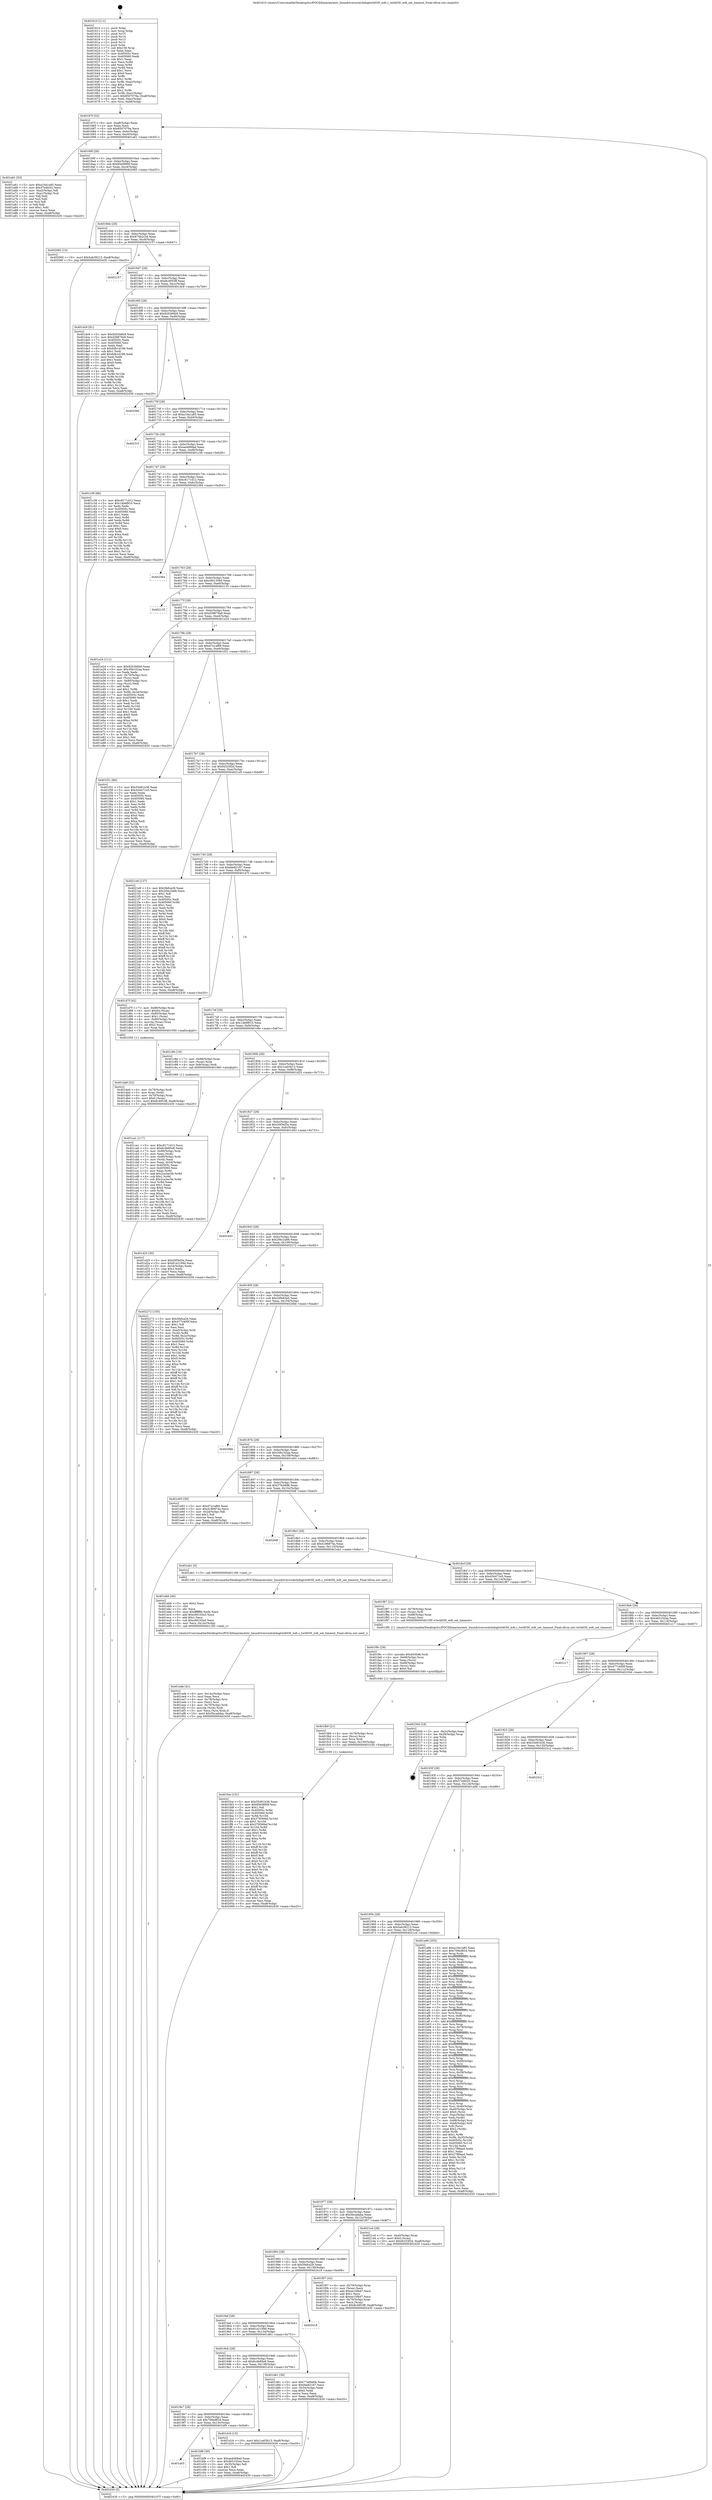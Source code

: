 digraph "0x401610" {
  label = "0x401610 (/mnt/c/Users/mathe/Desktop/tcc/POCII/binaries/extr_linuxdriverswatchdogtwl4030_wdt.c_twl4030_wdt_set_timeout_Final-ollvm.out::main(0))"
  labelloc = "t"
  node[shape=record]

  Entry [label="",width=0.3,height=0.3,shape=circle,fillcolor=black,style=filled]
  "0x40167f" [label="{
     0x40167f [32]\l
     | [instrs]\l
     &nbsp;&nbsp;0x40167f \<+6\>: mov -0xa8(%rbp),%eax\l
     &nbsp;&nbsp;0x401685 \<+2\>: mov %eax,%ecx\l
     &nbsp;&nbsp;0x401687 \<+6\>: sub $0x8507079a,%ecx\l
     &nbsp;&nbsp;0x40168d \<+6\>: mov %eax,-0xbc(%rbp)\l
     &nbsp;&nbsp;0x401693 \<+6\>: mov %ecx,-0xc0(%rbp)\l
     &nbsp;&nbsp;0x401699 \<+6\>: je 0000000000401a61 \<main+0x451\>\l
  }"]
  "0x401a61" [label="{
     0x401a61 [53]\l
     | [instrs]\l
     &nbsp;&nbsp;0x401a61 \<+5\>: mov $0xa10a1a85,%eax\l
     &nbsp;&nbsp;0x401a66 \<+5\>: mov $0x57e4fc02,%ecx\l
     &nbsp;&nbsp;0x401a6b \<+6\>: mov -0xa2(%rbp),%dl\l
     &nbsp;&nbsp;0x401a71 \<+7\>: mov -0xa1(%rbp),%sil\l
     &nbsp;&nbsp;0x401a78 \<+3\>: mov %dl,%dil\l
     &nbsp;&nbsp;0x401a7b \<+3\>: and %sil,%dil\l
     &nbsp;&nbsp;0x401a7e \<+3\>: xor %sil,%dl\l
     &nbsp;&nbsp;0x401a81 \<+3\>: or %dl,%dil\l
     &nbsp;&nbsp;0x401a84 \<+4\>: test $0x1,%dil\l
     &nbsp;&nbsp;0x401a88 \<+3\>: cmovne %ecx,%eax\l
     &nbsp;&nbsp;0x401a8b \<+6\>: mov %eax,-0xa8(%rbp)\l
     &nbsp;&nbsp;0x401a91 \<+5\>: jmp 0000000000402430 \<main+0xe20\>\l
  }"]
  "0x40169f" [label="{
     0x40169f [28]\l
     | [instrs]\l
     &nbsp;&nbsp;0x40169f \<+5\>: jmp 00000000004016a4 \<main+0x94\>\l
     &nbsp;&nbsp;0x4016a4 \<+6\>: mov -0xbc(%rbp),%eax\l
     &nbsp;&nbsp;0x4016aa \<+5\>: sub $0x85e0890f,%eax\l
     &nbsp;&nbsp;0x4016af \<+6\>: mov %eax,-0xc4(%rbp)\l
     &nbsp;&nbsp;0x4016b5 \<+6\>: je 0000000000402065 \<main+0xa55\>\l
  }"]
  "0x402430" [label="{
     0x402430 [5]\l
     | [instrs]\l
     &nbsp;&nbsp;0x402430 \<+5\>: jmp 000000000040167f \<main+0x6f\>\l
  }"]
  "0x401610" [label="{
     0x401610 [111]\l
     | [instrs]\l
     &nbsp;&nbsp;0x401610 \<+1\>: push %rbp\l
     &nbsp;&nbsp;0x401611 \<+3\>: mov %rsp,%rbp\l
     &nbsp;&nbsp;0x401614 \<+2\>: push %r15\l
     &nbsp;&nbsp;0x401616 \<+2\>: push %r14\l
     &nbsp;&nbsp;0x401618 \<+2\>: push %r13\l
     &nbsp;&nbsp;0x40161a \<+2\>: push %r12\l
     &nbsp;&nbsp;0x40161c \<+1\>: push %rbx\l
     &nbsp;&nbsp;0x40161d \<+7\>: sub $0x158,%rsp\l
     &nbsp;&nbsp;0x401624 \<+2\>: xor %eax,%eax\l
     &nbsp;&nbsp;0x401626 \<+7\>: mov 0x40505c,%ecx\l
     &nbsp;&nbsp;0x40162d \<+7\>: mov 0x405060,%edx\l
     &nbsp;&nbsp;0x401634 \<+3\>: sub $0x1,%eax\l
     &nbsp;&nbsp;0x401637 \<+3\>: mov %ecx,%r8d\l
     &nbsp;&nbsp;0x40163a \<+3\>: add %eax,%r8d\l
     &nbsp;&nbsp;0x40163d \<+4\>: imul %r8d,%ecx\l
     &nbsp;&nbsp;0x401641 \<+3\>: and $0x1,%ecx\l
     &nbsp;&nbsp;0x401644 \<+3\>: cmp $0x0,%ecx\l
     &nbsp;&nbsp;0x401647 \<+4\>: sete %r9b\l
     &nbsp;&nbsp;0x40164b \<+4\>: and $0x1,%r9b\l
     &nbsp;&nbsp;0x40164f \<+7\>: mov %r9b,-0xa2(%rbp)\l
     &nbsp;&nbsp;0x401656 \<+3\>: cmp $0xa,%edx\l
     &nbsp;&nbsp;0x401659 \<+4\>: setl %r9b\l
     &nbsp;&nbsp;0x40165d \<+4\>: and $0x1,%r9b\l
     &nbsp;&nbsp;0x401661 \<+7\>: mov %r9b,-0xa1(%rbp)\l
     &nbsp;&nbsp;0x401668 \<+10\>: movl $0x8507079a,-0xa8(%rbp)\l
     &nbsp;&nbsp;0x401672 \<+6\>: mov %edi,-0xac(%rbp)\l
     &nbsp;&nbsp;0x401678 \<+7\>: mov %rsi,-0xb8(%rbp)\l
  }"]
  Exit [label="",width=0.3,height=0.3,shape=circle,fillcolor=black,style=filled,peripheries=2]
  "0x402065" [label="{
     0x402065 [15]\l
     | [instrs]\l
     &nbsp;&nbsp;0x402065 \<+10\>: movl $0x5ab39213,-0xa8(%rbp)\l
     &nbsp;&nbsp;0x40206f \<+5\>: jmp 0000000000402430 \<main+0xe20\>\l
  }"]
  "0x4016bb" [label="{
     0x4016bb [28]\l
     | [instrs]\l
     &nbsp;&nbsp;0x4016bb \<+5\>: jmp 00000000004016c0 \<main+0xb0\>\l
     &nbsp;&nbsp;0x4016c0 \<+6\>: mov -0xbc(%rbp),%eax\l
     &nbsp;&nbsp;0x4016c6 \<+5\>: sub $0x874b2c3d,%eax\l
     &nbsp;&nbsp;0x4016cb \<+6\>: mov %eax,-0xc8(%rbp)\l
     &nbsp;&nbsp;0x4016d1 \<+6\>: je 0000000000402157 \<main+0xb47\>\l
  }"]
  "0x401fce" [label="{
     0x401fce [151]\l
     | [instrs]\l
     &nbsp;&nbsp;0x401fce \<+5\>: mov $0x55d91b36,%eax\l
     &nbsp;&nbsp;0x401fd3 \<+5\>: mov $0x85e0890f,%esi\l
     &nbsp;&nbsp;0x401fd8 \<+2\>: mov $0x1,%dl\l
     &nbsp;&nbsp;0x401fda \<+8\>: mov 0x40505c,%r8d\l
     &nbsp;&nbsp;0x401fe2 \<+8\>: mov 0x405060,%r9d\l
     &nbsp;&nbsp;0x401fea \<+3\>: mov %r8d,%r10d\l
     &nbsp;&nbsp;0x401fed \<+7\>: add $0x378568ef,%r10d\l
     &nbsp;&nbsp;0x401ff4 \<+4\>: sub $0x1,%r10d\l
     &nbsp;&nbsp;0x401ff8 \<+7\>: sub $0x378568ef,%r10d\l
     &nbsp;&nbsp;0x401fff \<+4\>: imul %r10d,%r8d\l
     &nbsp;&nbsp;0x402003 \<+4\>: and $0x1,%r8d\l
     &nbsp;&nbsp;0x402007 \<+4\>: cmp $0x0,%r8d\l
     &nbsp;&nbsp;0x40200b \<+4\>: sete %r11b\l
     &nbsp;&nbsp;0x40200f \<+4\>: cmp $0xa,%r9d\l
     &nbsp;&nbsp;0x402013 \<+3\>: setl %bl\l
     &nbsp;&nbsp;0x402016 \<+3\>: mov %r11b,%r14b\l
     &nbsp;&nbsp;0x402019 \<+4\>: xor $0xff,%r14b\l
     &nbsp;&nbsp;0x40201d \<+3\>: mov %bl,%r15b\l
     &nbsp;&nbsp;0x402020 \<+4\>: xor $0xff,%r15b\l
     &nbsp;&nbsp;0x402024 \<+3\>: xor $0x0,%dl\l
     &nbsp;&nbsp;0x402027 \<+3\>: mov %r14b,%r12b\l
     &nbsp;&nbsp;0x40202a \<+4\>: and $0x0,%r12b\l
     &nbsp;&nbsp;0x40202e \<+3\>: and %dl,%r11b\l
     &nbsp;&nbsp;0x402031 \<+3\>: mov %r15b,%r13b\l
     &nbsp;&nbsp;0x402034 \<+4\>: and $0x0,%r13b\l
     &nbsp;&nbsp;0x402038 \<+2\>: and %dl,%bl\l
     &nbsp;&nbsp;0x40203a \<+3\>: or %r11b,%r12b\l
     &nbsp;&nbsp;0x40203d \<+3\>: or %bl,%r13b\l
     &nbsp;&nbsp;0x402040 \<+3\>: xor %r13b,%r12b\l
     &nbsp;&nbsp;0x402043 \<+3\>: or %r15b,%r14b\l
     &nbsp;&nbsp;0x402046 \<+4\>: xor $0xff,%r14b\l
     &nbsp;&nbsp;0x40204a \<+3\>: or $0x0,%dl\l
     &nbsp;&nbsp;0x40204d \<+3\>: and %dl,%r14b\l
     &nbsp;&nbsp;0x402050 \<+3\>: or %r14b,%r12b\l
     &nbsp;&nbsp;0x402053 \<+4\>: test $0x1,%r12b\l
     &nbsp;&nbsp;0x402057 \<+3\>: cmovne %esi,%eax\l
     &nbsp;&nbsp;0x40205a \<+6\>: mov %eax,-0xa8(%rbp)\l
     &nbsp;&nbsp;0x402060 \<+5\>: jmp 0000000000402430 \<main+0xe20\>\l
  }"]
  "0x402157" [label="{
     0x402157\l
  }", style=dashed]
  "0x4016d7" [label="{
     0x4016d7 [28]\l
     | [instrs]\l
     &nbsp;&nbsp;0x4016d7 \<+5\>: jmp 00000000004016dc \<main+0xcc\>\l
     &nbsp;&nbsp;0x4016dc \<+6\>: mov -0xbc(%rbp),%eax\l
     &nbsp;&nbsp;0x4016e2 \<+5\>: sub $0x8c4953ff,%eax\l
     &nbsp;&nbsp;0x4016e7 \<+6\>: mov %eax,-0xcc(%rbp)\l
     &nbsp;&nbsp;0x4016ed \<+6\>: je 0000000000401dc9 \<main+0x7b9\>\l
  }"]
  "0x401fb9" [label="{
     0x401fb9 [21]\l
     | [instrs]\l
     &nbsp;&nbsp;0x401fb9 \<+4\>: mov -0x78(%rbp),%rcx\l
     &nbsp;&nbsp;0x401fbd \<+3\>: mov (%rcx),%rcx\l
     &nbsp;&nbsp;0x401fc0 \<+3\>: mov %rcx,%rdi\l
     &nbsp;&nbsp;0x401fc3 \<+6\>: mov %eax,-0x150(%rbp)\l
     &nbsp;&nbsp;0x401fc9 \<+5\>: call 0000000000401030 \<free@plt\>\l
     | [calls]\l
     &nbsp;&nbsp;0x401030 \{1\} (unknown)\l
  }"]
  "0x401dc9" [label="{
     0x401dc9 [91]\l
     | [instrs]\l
     &nbsp;&nbsp;0x401dc9 \<+5\>: mov $0x920266b9,%eax\l
     &nbsp;&nbsp;0x401dce \<+5\>: mov $0xd39879a9,%ecx\l
     &nbsp;&nbsp;0x401dd3 \<+7\>: mov 0x40505c,%edx\l
     &nbsp;&nbsp;0x401dda \<+7\>: mov 0x405060,%esi\l
     &nbsp;&nbsp;0x401de1 \<+2\>: mov %edx,%edi\l
     &nbsp;&nbsp;0x401de3 \<+6\>: sub $0x6db1d196,%edi\l
     &nbsp;&nbsp;0x401de9 \<+3\>: sub $0x1,%edi\l
     &nbsp;&nbsp;0x401dec \<+6\>: add $0x6db1d196,%edi\l
     &nbsp;&nbsp;0x401df2 \<+3\>: imul %edi,%edx\l
     &nbsp;&nbsp;0x401df5 \<+3\>: and $0x1,%edx\l
     &nbsp;&nbsp;0x401df8 \<+3\>: cmp $0x0,%edx\l
     &nbsp;&nbsp;0x401dfb \<+4\>: sete %r8b\l
     &nbsp;&nbsp;0x401dff \<+3\>: cmp $0xa,%esi\l
     &nbsp;&nbsp;0x401e02 \<+4\>: setl %r9b\l
     &nbsp;&nbsp;0x401e06 \<+3\>: mov %r8b,%r10b\l
     &nbsp;&nbsp;0x401e09 \<+3\>: and %r9b,%r10b\l
     &nbsp;&nbsp;0x401e0c \<+3\>: xor %r9b,%r8b\l
     &nbsp;&nbsp;0x401e0f \<+3\>: or %r8b,%r10b\l
     &nbsp;&nbsp;0x401e12 \<+4\>: test $0x1,%r10b\l
     &nbsp;&nbsp;0x401e16 \<+3\>: cmovne %ecx,%eax\l
     &nbsp;&nbsp;0x401e19 \<+6\>: mov %eax,-0xa8(%rbp)\l
     &nbsp;&nbsp;0x401e1f \<+5\>: jmp 0000000000402430 \<main+0xe20\>\l
  }"]
  "0x4016f3" [label="{
     0x4016f3 [28]\l
     | [instrs]\l
     &nbsp;&nbsp;0x4016f3 \<+5\>: jmp 00000000004016f8 \<main+0xe8\>\l
     &nbsp;&nbsp;0x4016f8 \<+6\>: mov -0xbc(%rbp),%eax\l
     &nbsp;&nbsp;0x4016fe \<+5\>: sub $0x920266b9,%eax\l
     &nbsp;&nbsp;0x401703 \<+6\>: mov %eax,-0xd0(%rbp)\l
     &nbsp;&nbsp;0x401709 \<+6\>: je 000000000040239d \<main+0xd8d\>\l
  }"]
  "0x401f9c" [label="{
     0x401f9c [29]\l
     | [instrs]\l
     &nbsp;&nbsp;0x401f9c \<+10\>: movabs $0x4030d6,%rdi\l
     &nbsp;&nbsp;0x401fa6 \<+4\>: mov -0x68(%rbp),%rcx\l
     &nbsp;&nbsp;0x401faa \<+2\>: mov %eax,(%rcx)\l
     &nbsp;&nbsp;0x401fac \<+4\>: mov -0x68(%rbp),%rcx\l
     &nbsp;&nbsp;0x401fb0 \<+2\>: mov (%rcx),%esi\l
     &nbsp;&nbsp;0x401fb2 \<+2\>: mov $0x0,%al\l
     &nbsp;&nbsp;0x401fb4 \<+5\>: call 0000000000401040 \<printf@plt\>\l
     | [calls]\l
     &nbsp;&nbsp;0x401040 \{1\} (unknown)\l
  }"]
  "0x40239d" [label="{
     0x40239d\l
  }", style=dashed]
  "0x40170f" [label="{
     0x40170f [28]\l
     | [instrs]\l
     &nbsp;&nbsp;0x40170f \<+5\>: jmp 0000000000401714 \<main+0x104\>\l
     &nbsp;&nbsp;0x401714 \<+6\>: mov -0xbc(%rbp),%eax\l
     &nbsp;&nbsp;0x40171a \<+5\>: sub $0xa10a1a85,%eax\l
     &nbsp;&nbsp;0x40171f \<+6\>: mov %eax,-0xd4(%rbp)\l
     &nbsp;&nbsp;0x401725 \<+6\>: je 000000000040231f \<main+0xd0f\>\l
  }"]
  "0x401ede" [label="{
     0x401ede [41]\l
     | [instrs]\l
     &nbsp;&nbsp;0x401ede \<+6\>: mov -0x14c(%rbp),%ecx\l
     &nbsp;&nbsp;0x401ee4 \<+3\>: imul %eax,%ecx\l
     &nbsp;&nbsp;0x401ee7 \<+4\>: mov -0x78(%rbp),%rsi\l
     &nbsp;&nbsp;0x401eeb \<+3\>: mov (%rsi),%rsi\l
     &nbsp;&nbsp;0x401eee \<+4\>: mov -0x70(%rbp),%rdi\l
     &nbsp;&nbsp;0x401ef2 \<+3\>: movslq (%rdi),%rdi\l
     &nbsp;&nbsp;0x401ef5 \<+3\>: mov %ecx,(%rsi,%rdi,4)\l
     &nbsp;&nbsp;0x401ef8 \<+10\>: movl $0x5bcadaba,-0xa8(%rbp)\l
     &nbsp;&nbsp;0x401f02 \<+5\>: jmp 0000000000402430 \<main+0xe20\>\l
  }"]
  "0x40231f" [label="{
     0x40231f\l
  }", style=dashed]
  "0x40172b" [label="{
     0x40172b [28]\l
     | [instrs]\l
     &nbsp;&nbsp;0x40172b \<+5\>: jmp 0000000000401730 \<main+0x120\>\l
     &nbsp;&nbsp;0x401730 \<+6\>: mov -0xbc(%rbp),%eax\l
     &nbsp;&nbsp;0x401736 \<+5\>: sub $0xae4668ad,%eax\l
     &nbsp;&nbsp;0x40173b \<+6\>: mov %eax,-0xd8(%rbp)\l
     &nbsp;&nbsp;0x401741 \<+6\>: je 0000000000401c38 \<main+0x628\>\l
  }"]
  "0x401eb6" [label="{
     0x401eb6 [40]\l
     | [instrs]\l
     &nbsp;&nbsp;0x401eb6 \<+5\>: mov $0x2,%ecx\l
     &nbsp;&nbsp;0x401ebb \<+1\>: cltd\l
     &nbsp;&nbsp;0x401ebc \<+2\>: idiv %ecx\l
     &nbsp;&nbsp;0x401ebe \<+6\>: imul $0xfffffffe,%edx,%ecx\l
     &nbsp;&nbsp;0x401ec4 \<+6\>: add $0xc69102e5,%ecx\l
     &nbsp;&nbsp;0x401eca \<+3\>: add $0x1,%ecx\l
     &nbsp;&nbsp;0x401ecd \<+6\>: sub $0xc69102e5,%ecx\l
     &nbsp;&nbsp;0x401ed3 \<+6\>: mov %ecx,-0x14c(%rbp)\l
     &nbsp;&nbsp;0x401ed9 \<+5\>: call 0000000000401160 \<next_i\>\l
     | [calls]\l
     &nbsp;&nbsp;0x401160 \{1\} (/mnt/c/Users/mathe/Desktop/tcc/POCII/binaries/extr_linuxdriverswatchdogtwl4030_wdt.c_twl4030_wdt_set_timeout_Final-ollvm.out::next_i)\l
  }"]
  "0x401c38" [label="{
     0x401c38 [86]\l
     | [instrs]\l
     &nbsp;&nbsp;0x401c38 \<+5\>: mov $0xc8171d12,%eax\l
     &nbsp;&nbsp;0x401c3d \<+5\>: mov $0x14b6f910,%ecx\l
     &nbsp;&nbsp;0x401c42 \<+2\>: xor %edx,%edx\l
     &nbsp;&nbsp;0x401c44 \<+7\>: mov 0x40505c,%esi\l
     &nbsp;&nbsp;0x401c4b \<+7\>: mov 0x405060,%edi\l
     &nbsp;&nbsp;0x401c52 \<+3\>: sub $0x1,%edx\l
     &nbsp;&nbsp;0x401c55 \<+3\>: mov %esi,%r8d\l
     &nbsp;&nbsp;0x401c58 \<+3\>: add %edx,%r8d\l
     &nbsp;&nbsp;0x401c5b \<+4\>: imul %r8d,%esi\l
     &nbsp;&nbsp;0x401c5f \<+3\>: and $0x1,%esi\l
     &nbsp;&nbsp;0x401c62 \<+3\>: cmp $0x0,%esi\l
     &nbsp;&nbsp;0x401c65 \<+4\>: sete %r9b\l
     &nbsp;&nbsp;0x401c69 \<+3\>: cmp $0xa,%edi\l
     &nbsp;&nbsp;0x401c6c \<+4\>: setl %r10b\l
     &nbsp;&nbsp;0x401c70 \<+3\>: mov %r9b,%r11b\l
     &nbsp;&nbsp;0x401c73 \<+3\>: and %r10b,%r11b\l
     &nbsp;&nbsp;0x401c76 \<+3\>: xor %r10b,%r9b\l
     &nbsp;&nbsp;0x401c79 \<+3\>: or %r9b,%r11b\l
     &nbsp;&nbsp;0x401c7c \<+4\>: test $0x1,%r11b\l
     &nbsp;&nbsp;0x401c80 \<+3\>: cmovne %ecx,%eax\l
     &nbsp;&nbsp;0x401c83 \<+6\>: mov %eax,-0xa8(%rbp)\l
     &nbsp;&nbsp;0x401c89 \<+5\>: jmp 0000000000402430 \<main+0xe20\>\l
  }"]
  "0x401747" [label="{
     0x401747 [28]\l
     | [instrs]\l
     &nbsp;&nbsp;0x401747 \<+5\>: jmp 000000000040174c \<main+0x13c\>\l
     &nbsp;&nbsp;0x40174c \<+6\>: mov -0xbc(%rbp),%eax\l
     &nbsp;&nbsp;0x401752 \<+5\>: sub $0xc8171d12,%eax\l
     &nbsp;&nbsp;0x401757 \<+6\>: mov %eax,-0xdc(%rbp)\l
     &nbsp;&nbsp;0x40175d \<+6\>: je 0000000000402364 \<main+0xd54\>\l
  }"]
  "0x401da9" [label="{
     0x401da9 [32]\l
     | [instrs]\l
     &nbsp;&nbsp;0x401da9 \<+4\>: mov -0x78(%rbp),%rdi\l
     &nbsp;&nbsp;0x401dad \<+3\>: mov %rax,(%rdi)\l
     &nbsp;&nbsp;0x401db0 \<+4\>: mov -0x70(%rbp),%rax\l
     &nbsp;&nbsp;0x401db4 \<+6\>: movl $0x0,(%rax)\l
     &nbsp;&nbsp;0x401dba \<+10\>: movl $0x8c4953ff,-0xa8(%rbp)\l
     &nbsp;&nbsp;0x401dc4 \<+5\>: jmp 0000000000402430 \<main+0xe20\>\l
  }"]
  "0x402364" [label="{
     0x402364\l
  }", style=dashed]
  "0x401763" [label="{
     0x401763 [28]\l
     | [instrs]\l
     &nbsp;&nbsp;0x401763 \<+5\>: jmp 0000000000401768 \<main+0x158\>\l
     &nbsp;&nbsp;0x401768 \<+6\>: mov -0xbc(%rbp),%eax\l
     &nbsp;&nbsp;0x40176e \<+5\>: sub $0xc9d1358d,%eax\l
     &nbsp;&nbsp;0x401773 \<+6\>: mov %eax,-0xe0(%rbp)\l
     &nbsp;&nbsp;0x401779 \<+6\>: je 0000000000402135 \<main+0xb25\>\l
  }"]
  "0x401ca1" [label="{
     0x401ca1 [117]\l
     | [instrs]\l
     &nbsp;&nbsp;0x401ca1 \<+5\>: mov $0xc8171d12,%ecx\l
     &nbsp;&nbsp;0x401ca6 \<+5\>: mov $0x6c4b85e8,%edx\l
     &nbsp;&nbsp;0x401cab \<+7\>: mov -0x90(%rbp),%rdi\l
     &nbsp;&nbsp;0x401cb2 \<+2\>: mov %eax,(%rdi)\l
     &nbsp;&nbsp;0x401cb4 \<+7\>: mov -0x90(%rbp),%rdi\l
     &nbsp;&nbsp;0x401cbb \<+2\>: mov (%rdi),%eax\l
     &nbsp;&nbsp;0x401cbd \<+3\>: mov %eax,-0x34(%rbp)\l
     &nbsp;&nbsp;0x401cc0 \<+7\>: mov 0x40505c,%eax\l
     &nbsp;&nbsp;0x401cc7 \<+7\>: mov 0x405060,%esi\l
     &nbsp;&nbsp;0x401cce \<+3\>: mov %eax,%r8d\l
     &nbsp;&nbsp;0x401cd1 \<+7\>: add $0x2ca3ac5b,%r8d\l
     &nbsp;&nbsp;0x401cd8 \<+4\>: sub $0x1,%r8d\l
     &nbsp;&nbsp;0x401cdc \<+7\>: sub $0x2ca3ac5b,%r8d\l
     &nbsp;&nbsp;0x401ce3 \<+4\>: imul %r8d,%eax\l
     &nbsp;&nbsp;0x401ce7 \<+3\>: and $0x1,%eax\l
     &nbsp;&nbsp;0x401cea \<+3\>: cmp $0x0,%eax\l
     &nbsp;&nbsp;0x401ced \<+4\>: sete %r9b\l
     &nbsp;&nbsp;0x401cf1 \<+3\>: cmp $0xa,%esi\l
     &nbsp;&nbsp;0x401cf4 \<+4\>: setl %r10b\l
     &nbsp;&nbsp;0x401cf8 \<+3\>: mov %r9b,%r11b\l
     &nbsp;&nbsp;0x401cfb \<+3\>: and %r10b,%r11b\l
     &nbsp;&nbsp;0x401cfe \<+3\>: xor %r10b,%r9b\l
     &nbsp;&nbsp;0x401d01 \<+3\>: or %r9b,%r11b\l
     &nbsp;&nbsp;0x401d04 \<+4\>: test $0x1,%r11b\l
     &nbsp;&nbsp;0x401d08 \<+3\>: cmovne %edx,%ecx\l
     &nbsp;&nbsp;0x401d0b \<+6\>: mov %ecx,-0xa8(%rbp)\l
     &nbsp;&nbsp;0x401d11 \<+5\>: jmp 0000000000402430 \<main+0xe20\>\l
  }"]
  "0x402135" [label="{
     0x402135\l
  }", style=dashed]
  "0x40177f" [label="{
     0x40177f [28]\l
     | [instrs]\l
     &nbsp;&nbsp;0x40177f \<+5\>: jmp 0000000000401784 \<main+0x174\>\l
     &nbsp;&nbsp;0x401784 \<+6\>: mov -0xbc(%rbp),%eax\l
     &nbsp;&nbsp;0x40178a \<+5\>: sub $0xd39879a9,%eax\l
     &nbsp;&nbsp;0x40178f \<+6\>: mov %eax,-0xe4(%rbp)\l
     &nbsp;&nbsp;0x401795 \<+6\>: je 0000000000401e24 \<main+0x814\>\l
  }"]
  "0x401a03" [label="{
     0x401a03\l
  }", style=dashed]
  "0x401e24" [label="{
     0x401e24 [111]\l
     | [instrs]\l
     &nbsp;&nbsp;0x401e24 \<+5\>: mov $0x920266b9,%eax\l
     &nbsp;&nbsp;0x401e29 \<+5\>: mov $0x30b102aa,%ecx\l
     &nbsp;&nbsp;0x401e2e \<+2\>: xor %edx,%edx\l
     &nbsp;&nbsp;0x401e30 \<+4\>: mov -0x70(%rbp),%rsi\l
     &nbsp;&nbsp;0x401e34 \<+2\>: mov (%rsi),%edi\l
     &nbsp;&nbsp;0x401e36 \<+4\>: mov -0x80(%rbp),%rsi\l
     &nbsp;&nbsp;0x401e3a \<+2\>: cmp (%rsi),%edi\l
     &nbsp;&nbsp;0x401e3c \<+4\>: setl %r8b\l
     &nbsp;&nbsp;0x401e40 \<+4\>: and $0x1,%r8b\l
     &nbsp;&nbsp;0x401e44 \<+4\>: mov %r8b,-0x2d(%rbp)\l
     &nbsp;&nbsp;0x401e48 \<+7\>: mov 0x40505c,%edi\l
     &nbsp;&nbsp;0x401e4f \<+8\>: mov 0x405060,%r9d\l
     &nbsp;&nbsp;0x401e57 \<+3\>: sub $0x1,%edx\l
     &nbsp;&nbsp;0x401e5a \<+3\>: mov %edi,%r10d\l
     &nbsp;&nbsp;0x401e5d \<+3\>: add %edx,%r10d\l
     &nbsp;&nbsp;0x401e60 \<+4\>: imul %r10d,%edi\l
     &nbsp;&nbsp;0x401e64 \<+3\>: and $0x1,%edi\l
     &nbsp;&nbsp;0x401e67 \<+3\>: cmp $0x0,%edi\l
     &nbsp;&nbsp;0x401e6a \<+4\>: sete %r8b\l
     &nbsp;&nbsp;0x401e6e \<+4\>: cmp $0xa,%r9d\l
     &nbsp;&nbsp;0x401e72 \<+4\>: setl %r11b\l
     &nbsp;&nbsp;0x401e76 \<+3\>: mov %r8b,%bl\l
     &nbsp;&nbsp;0x401e79 \<+3\>: and %r11b,%bl\l
     &nbsp;&nbsp;0x401e7c \<+3\>: xor %r11b,%r8b\l
     &nbsp;&nbsp;0x401e7f \<+3\>: or %r8b,%bl\l
     &nbsp;&nbsp;0x401e82 \<+3\>: test $0x1,%bl\l
     &nbsp;&nbsp;0x401e85 \<+3\>: cmovne %ecx,%eax\l
     &nbsp;&nbsp;0x401e88 \<+6\>: mov %eax,-0xa8(%rbp)\l
     &nbsp;&nbsp;0x401e8e \<+5\>: jmp 0000000000402430 \<main+0xe20\>\l
  }"]
  "0x40179b" [label="{
     0x40179b [28]\l
     | [instrs]\l
     &nbsp;&nbsp;0x40179b \<+5\>: jmp 00000000004017a0 \<main+0x190\>\l
     &nbsp;&nbsp;0x4017a0 \<+6\>: mov -0xbc(%rbp),%eax\l
     &nbsp;&nbsp;0x4017a6 \<+5\>: sub $0xd7a1af69,%eax\l
     &nbsp;&nbsp;0x4017ab \<+6\>: mov %eax,-0xe8(%rbp)\l
     &nbsp;&nbsp;0x4017b1 \<+6\>: je 0000000000401f31 \<main+0x921\>\l
  }"]
  "0x401bf9" [label="{
     0x401bf9 [30]\l
     | [instrs]\l
     &nbsp;&nbsp;0x401bf9 \<+5\>: mov $0xae4668ad,%eax\l
     &nbsp;&nbsp;0x401bfe \<+5\>: mov $0x465102ee,%ecx\l
     &nbsp;&nbsp;0x401c03 \<+3\>: mov -0x35(%rbp),%dl\l
     &nbsp;&nbsp;0x401c06 \<+3\>: test $0x1,%dl\l
     &nbsp;&nbsp;0x401c09 \<+3\>: cmovne %ecx,%eax\l
     &nbsp;&nbsp;0x401c0c \<+6\>: mov %eax,-0xa8(%rbp)\l
     &nbsp;&nbsp;0x401c12 \<+5\>: jmp 0000000000402430 \<main+0xe20\>\l
  }"]
  "0x401f31" [label="{
     0x401f31 [86]\l
     | [instrs]\l
     &nbsp;&nbsp;0x401f31 \<+5\>: mov $0x55d91b36,%eax\l
     &nbsp;&nbsp;0x401f36 \<+5\>: mov $0x434471e5,%ecx\l
     &nbsp;&nbsp;0x401f3b \<+2\>: xor %edx,%edx\l
     &nbsp;&nbsp;0x401f3d \<+7\>: mov 0x40505c,%esi\l
     &nbsp;&nbsp;0x401f44 \<+7\>: mov 0x405060,%edi\l
     &nbsp;&nbsp;0x401f4b \<+3\>: sub $0x1,%edx\l
     &nbsp;&nbsp;0x401f4e \<+3\>: mov %esi,%r8d\l
     &nbsp;&nbsp;0x401f51 \<+3\>: add %edx,%r8d\l
     &nbsp;&nbsp;0x401f54 \<+4\>: imul %r8d,%esi\l
     &nbsp;&nbsp;0x401f58 \<+3\>: and $0x1,%esi\l
     &nbsp;&nbsp;0x401f5b \<+3\>: cmp $0x0,%esi\l
     &nbsp;&nbsp;0x401f5e \<+4\>: sete %r9b\l
     &nbsp;&nbsp;0x401f62 \<+3\>: cmp $0xa,%edi\l
     &nbsp;&nbsp;0x401f65 \<+4\>: setl %r10b\l
     &nbsp;&nbsp;0x401f69 \<+3\>: mov %r9b,%r11b\l
     &nbsp;&nbsp;0x401f6c \<+3\>: and %r10b,%r11b\l
     &nbsp;&nbsp;0x401f6f \<+3\>: xor %r10b,%r9b\l
     &nbsp;&nbsp;0x401f72 \<+3\>: or %r9b,%r11b\l
     &nbsp;&nbsp;0x401f75 \<+4\>: test $0x1,%r11b\l
     &nbsp;&nbsp;0x401f79 \<+3\>: cmovne %ecx,%eax\l
     &nbsp;&nbsp;0x401f7c \<+6\>: mov %eax,-0xa8(%rbp)\l
     &nbsp;&nbsp;0x401f82 \<+5\>: jmp 0000000000402430 \<main+0xe20\>\l
  }"]
  "0x4017b7" [label="{
     0x4017b7 [28]\l
     | [instrs]\l
     &nbsp;&nbsp;0x4017b7 \<+5\>: jmp 00000000004017bc \<main+0x1ac\>\l
     &nbsp;&nbsp;0x4017bc \<+6\>: mov -0xbc(%rbp),%eax\l
     &nbsp;&nbsp;0x4017c2 \<+5\>: sub $0xf4333f2d,%eax\l
     &nbsp;&nbsp;0x4017c7 \<+6\>: mov %eax,-0xec(%rbp)\l
     &nbsp;&nbsp;0x4017cd \<+6\>: je 00000000004021e9 \<main+0xbd9\>\l
  }"]
  "0x4019e7" [label="{
     0x4019e7 [28]\l
     | [instrs]\l
     &nbsp;&nbsp;0x4019e7 \<+5\>: jmp 00000000004019ec \<main+0x3dc\>\l
     &nbsp;&nbsp;0x4019ec \<+6\>: mov -0xbc(%rbp),%eax\l
     &nbsp;&nbsp;0x4019f2 \<+5\>: sub $0x709ed834,%eax\l
     &nbsp;&nbsp;0x4019f7 \<+6\>: mov %eax,-0x13c(%rbp)\l
     &nbsp;&nbsp;0x4019fd \<+6\>: je 0000000000401bf9 \<main+0x5e9\>\l
  }"]
  "0x4021e9" [label="{
     0x4021e9 [137]\l
     | [instrs]\l
     &nbsp;&nbsp;0x4021e9 \<+5\>: mov $0x5fefca28,%eax\l
     &nbsp;&nbsp;0x4021ee \<+5\>: mov $0x294c2a66,%ecx\l
     &nbsp;&nbsp;0x4021f3 \<+2\>: mov $0x1,%dl\l
     &nbsp;&nbsp;0x4021f5 \<+2\>: xor %esi,%esi\l
     &nbsp;&nbsp;0x4021f7 \<+7\>: mov 0x40505c,%edi\l
     &nbsp;&nbsp;0x4021fe \<+8\>: mov 0x405060,%r8d\l
     &nbsp;&nbsp;0x402206 \<+3\>: sub $0x1,%esi\l
     &nbsp;&nbsp;0x402209 \<+3\>: mov %edi,%r9d\l
     &nbsp;&nbsp;0x40220c \<+3\>: add %esi,%r9d\l
     &nbsp;&nbsp;0x40220f \<+4\>: imul %r9d,%edi\l
     &nbsp;&nbsp;0x402213 \<+3\>: and $0x1,%edi\l
     &nbsp;&nbsp;0x402216 \<+3\>: cmp $0x0,%edi\l
     &nbsp;&nbsp;0x402219 \<+4\>: sete %r10b\l
     &nbsp;&nbsp;0x40221d \<+4\>: cmp $0xa,%r8d\l
     &nbsp;&nbsp;0x402221 \<+4\>: setl %r11b\l
     &nbsp;&nbsp;0x402225 \<+3\>: mov %r10b,%bl\l
     &nbsp;&nbsp;0x402228 \<+3\>: xor $0xff,%bl\l
     &nbsp;&nbsp;0x40222b \<+3\>: mov %r11b,%r14b\l
     &nbsp;&nbsp;0x40222e \<+4\>: xor $0xff,%r14b\l
     &nbsp;&nbsp;0x402232 \<+3\>: xor $0x1,%dl\l
     &nbsp;&nbsp;0x402235 \<+3\>: mov %bl,%r15b\l
     &nbsp;&nbsp;0x402238 \<+4\>: and $0xff,%r15b\l
     &nbsp;&nbsp;0x40223c \<+3\>: and %dl,%r10b\l
     &nbsp;&nbsp;0x40223f \<+3\>: mov %r14b,%r12b\l
     &nbsp;&nbsp;0x402242 \<+4\>: and $0xff,%r12b\l
     &nbsp;&nbsp;0x402246 \<+3\>: and %dl,%r11b\l
     &nbsp;&nbsp;0x402249 \<+3\>: or %r10b,%r15b\l
     &nbsp;&nbsp;0x40224c \<+3\>: or %r11b,%r12b\l
     &nbsp;&nbsp;0x40224f \<+3\>: xor %r12b,%r15b\l
     &nbsp;&nbsp;0x402252 \<+3\>: or %r14b,%bl\l
     &nbsp;&nbsp;0x402255 \<+3\>: xor $0xff,%bl\l
     &nbsp;&nbsp;0x402258 \<+3\>: or $0x1,%dl\l
     &nbsp;&nbsp;0x40225b \<+2\>: and %dl,%bl\l
     &nbsp;&nbsp;0x40225d \<+3\>: or %bl,%r15b\l
     &nbsp;&nbsp;0x402260 \<+4\>: test $0x1,%r15b\l
     &nbsp;&nbsp;0x402264 \<+3\>: cmovne %ecx,%eax\l
     &nbsp;&nbsp;0x402267 \<+6\>: mov %eax,-0xa8(%rbp)\l
     &nbsp;&nbsp;0x40226d \<+5\>: jmp 0000000000402430 \<main+0xe20\>\l
  }"]
  "0x4017d3" [label="{
     0x4017d3 [28]\l
     | [instrs]\l
     &nbsp;&nbsp;0x4017d3 \<+5\>: jmp 00000000004017d8 \<main+0x1c8\>\l
     &nbsp;&nbsp;0x4017d8 \<+6\>: mov -0xbc(%rbp),%eax\l
     &nbsp;&nbsp;0x4017de \<+5\>: sub $0xfde82167,%eax\l
     &nbsp;&nbsp;0x4017e3 \<+6\>: mov %eax,-0xf0(%rbp)\l
     &nbsp;&nbsp;0x4017e9 \<+6\>: je 0000000000401d7f \<main+0x76f\>\l
  }"]
  "0x401d16" [label="{
     0x401d16 [15]\l
     | [instrs]\l
     &nbsp;&nbsp;0x401d16 \<+10\>: movl $0x1ca03b13,-0xa8(%rbp)\l
     &nbsp;&nbsp;0x401d20 \<+5\>: jmp 0000000000402430 \<main+0xe20\>\l
  }"]
  "0x401d7f" [label="{
     0x401d7f [42]\l
     | [instrs]\l
     &nbsp;&nbsp;0x401d7f \<+7\>: mov -0x88(%rbp),%rax\l
     &nbsp;&nbsp;0x401d86 \<+6\>: movl $0x64,(%rax)\l
     &nbsp;&nbsp;0x401d8c \<+4\>: mov -0x80(%rbp),%rax\l
     &nbsp;&nbsp;0x401d90 \<+6\>: movl $0x1,(%rax)\l
     &nbsp;&nbsp;0x401d96 \<+4\>: mov -0x80(%rbp),%rax\l
     &nbsp;&nbsp;0x401d9a \<+3\>: movslq (%rax),%rax\l
     &nbsp;&nbsp;0x401d9d \<+4\>: shl $0x2,%rax\l
     &nbsp;&nbsp;0x401da1 \<+3\>: mov %rax,%rdi\l
     &nbsp;&nbsp;0x401da4 \<+5\>: call 0000000000401050 \<malloc@plt\>\l
     | [calls]\l
     &nbsp;&nbsp;0x401050 \{1\} (unknown)\l
  }"]
  "0x4017ef" [label="{
     0x4017ef [28]\l
     | [instrs]\l
     &nbsp;&nbsp;0x4017ef \<+5\>: jmp 00000000004017f4 \<main+0x1e4\>\l
     &nbsp;&nbsp;0x4017f4 \<+6\>: mov -0xbc(%rbp),%eax\l
     &nbsp;&nbsp;0x4017fa \<+5\>: sub $0x14b6f910,%eax\l
     &nbsp;&nbsp;0x4017ff \<+6\>: mov %eax,-0xf4(%rbp)\l
     &nbsp;&nbsp;0x401805 \<+6\>: je 0000000000401c8e \<main+0x67e\>\l
  }"]
  "0x4019cb" [label="{
     0x4019cb [28]\l
     | [instrs]\l
     &nbsp;&nbsp;0x4019cb \<+5\>: jmp 00000000004019d0 \<main+0x3c0\>\l
     &nbsp;&nbsp;0x4019d0 \<+6\>: mov -0xbc(%rbp),%eax\l
     &nbsp;&nbsp;0x4019d6 \<+5\>: sub $0x6c4b85e8,%eax\l
     &nbsp;&nbsp;0x4019db \<+6\>: mov %eax,-0x138(%rbp)\l
     &nbsp;&nbsp;0x4019e1 \<+6\>: je 0000000000401d16 \<main+0x706\>\l
  }"]
  "0x401c8e" [label="{
     0x401c8e [19]\l
     | [instrs]\l
     &nbsp;&nbsp;0x401c8e \<+7\>: mov -0x98(%rbp),%rax\l
     &nbsp;&nbsp;0x401c95 \<+3\>: mov (%rax),%rax\l
     &nbsp;&nbsp;0x401c98 \<+4\>: mov 0x8(%rax),%rdi\l
     &nbsp;&nbsp;0x401c9c \<+5\>: call 0000000000401060 \<atoi@plt\>\l
     | [calls]\l
     &nbsp;&nbsp;0x401060 \{1\} (unknown)\l
  }"]
  "0x40180b" [label="{
     0x40180b [28]\l
     | [instrs]\l
     &nbsp;&nbsp;0x40180b \<+5\>: jmp 0000000000401810 \<main+0x200\>\l
     &nbsp;&nbsp;0x401810 \<+6\>: mov -0xbc(%rbp),%eax\l
     &nbsp;&nbsp;0x401816 \<+5\>: sub $0x1ca03b13,%eax\l
     &nbsp;&nbsp;0x40181b \<+6\>: mov %eax,-0xf8(%rbp)\l
     &nbsp;&nbsp;0x401821 \<+6\>: je 0000000000401d25 \<main+0x715\>\l
  }"]
  "0x401d61" [label="{
     0x401d61 [30]\l
     | [instrs]\l
     &nbsp;&nbsp;0x401d61 \<+5\>: mov $0x77a06d0b,%eax\l
     &nbsp;&nbsp;0x401d66 \<+5\>: mov $0xfde82167,%ecx\l
     &nbsp;&nbsp;0x401d6b \<+3\>: mov -0x34(%rbp),%edx\l
     &nbsp;&nbsp;0x401d6e \<+3\>: cmp $0x0,%edx\l
     &nbsp;&nbsp;0x401d71 \<+3\>: cmove %ecx,%eax\l
     &nbsp;&nbsp;0x401d74 \<+6\>: mov %eax,-0xa8(%rbp)\l
     &nbsp;&nbsp;0x401d7a \<+5\>: jmp 0000000000402430 \<main+0xe20\>\l
  }"]
  "0x401d25" [label="{
     0x401d25 [30]\l
     | [instrs]\l
     &nbsp;&nbsp;0x401d25 \<+5\>: mov $0x20f3ef3a,%eax\l
     &nbsp;&nbsp;0x401d2a \<+5\>: mov $0x61e2199d,%ecx\l
     &nbsp;&nbsp;0x401d2f \<+3\>: mov -0x34(%rbp),%edx\l
     &nbsp;&nbsp;0x401d32 \<+3\>: cmp $0x1,%edx\l
     &nbsp;&nbsp;0x401d35 \<+3\>: cmovl %ecx,%eax\l
     &nbsp;&nbsp;0x401d38 \<+6\>: mov %eax,-0xa8(%rbp)\l
     &nbsp;&nbsp;0x401d3e \<+5\>: jmp 0000000000402430 \<main+0xe20\>\l
  }"]
  "0x401827" [label="{
     0x401827 [28]\l
     | [instrs]\l
     &nbsp;&nbsp;0x401827 \<+5\>: jmp 000000000040182c \<main+0x21c\>\l
     &nbsp;&nbsp;0x40182c \<+6\>: mov -0xbc(%rbp),%eax\l
     &nbsp;&nbsp;0x401832 \<+5\>: sub $0x20f3ef3a,%eax\l
     &nbsp;&nbsp;0x401837 \<+6\>: mov %eax,-0xfc(%rbp)\l
     &nbsp;&nbsp;0x40183d \<+6\>: je 0000000000401d43 \<main+0x733\>\l
  }"]
  "0x4019af" [label="{
     0x4019af [28]\l
     | [instrs]\l
     &nbsp;&nbsp;0x4019af \<+5\>: jmp 00000000004019b4 \<main+0x3a4\>\l
     &nbsp;&nbsp;0x4019b4 \<+6\>: mov -0xbc(%rbp),%eax\l
     &nbsp;&nbsp;0x4019ba \<+5\>: sub $0x61e2199d,%eax\l
     &nbsp;&nbsp;0x4019bf \<+6\>: mov %eax,-0x134(%rbp)\l
     &nbsp;&nbsp;0x4019c5 \<+6\>: je 0000000000401d61 \<main+0x751\>\l
  }"]
  "0x401d43" [label="{
     0x401d43\l
  }", style=dashed]
  "0x401843" [label="{
     0x401843 [28]\l
     | [instrs]\l
     &nbsp;&nbsp;0x401843 \<+5\>: jmp 0000000000401848 \<main+0x238\>\l
     &nbsp;&nbsp;0x401848 \<+6\>: mov -0xbc(%rbp),%eax\l
     &nbsp;&nbsp;0x40184e \<+5\>: sub $0x294c2a66,%eax\l
     &nbsp;&nbsp;0x401853 \<+6\>: mov %eax,-0x100(%rbp)\l
     &nbsp;&nbsp;0x401859 \<+6\>: je 0000000000402272 \<main+0xc62\>\l
  }"]
  "0x402418" [label="{
     0x402418\l
  }", style=dashed]
  "0x402272" [label="{
     0x402272 [155]\l
     | [instrs]\l
     &nbsp;&nbsp;0x402272 \<+5\>: mov $0x5fefca28,%eax\l
     &nbsp;&nbsp;0x402277 \<+5\>: mov $0x477c400f,%ecx\l
     &nbsp;&nbsp;0x40227c \<+2\>: mov $0x1,%dl\l
     &nbsp;&nbsp;0x40227e \<+2\>: xor %esi,%esi\l
     &nbsp;&nbsp;0x402280 \<+7\>: mov -0xa0(%rbp),%rdi\l
     &nbsp;&nbsp;0x402287 \<+3\>: mov (%rdi),%r8d\l
     &nbsp;&nbsp;0x40228a \<+4\>: mov %r8d,-0x2c(%rbp)\l
     &nbsp;&nbsp;0x40228e \<+8\>: mov 0x40505c,%r8d\l
     &nbsp;&nbsp;0x402296 \<+8\>: mov 0x405060,%r9d\l
     &nbsp;&nbsp;0x40229e \<+3\>: sub $0x1,%esi\l
     &nbsp;&nbsp;0x4022a1 \<+3\>: mov %r8d,%r10d\l
     &nbsp;&nbsp;0x4022a4 \<+3\>: add %esi,%r10d\l
     &nbsp;&nbsp;0x4022a7 \<+4\>: imul %r10d,%r8d\l
     &nbsp;&nbsp;0x4022ab \<+4\>: and $0x1,%r8d\l
     &nbsp;&nbsp;0x4022af \<+4\>: cmp $0x0,%r8d\l
     &nbsp;&nbsp;0x4022b3 \<+4\>: sete %r11b\l
     &nbsp;&nbsp;0x4022b7 \<+4\>: cmp $0xa,%r9d\l
     &nbsp;&nbsp;0x4022bb \<+3\>: setl %bl\l
     &nbsp;&nbsp;0x4022be \<+3\>: mov %r11b,%r14b\l
     &nbsp;&nbsp;0x4022c1 \<+4\>: xor $0xff,%r14b\l
     &nbsp;&nbsp;0x4022c5 \<+3\>: mov %bl,%r15b\l
     &nbsp;&nbsp;0x4022c8 \<+4\>: xor $0xff,%r15b\l
     &nbsp;&nbsp;0x4022cc \<+3\>: xor $0x1,%dl\l
     &nbsp;&nbsp;0x4022cf \<+3\>: mov %r14b,%r12b\l
     &nbsp;&nbsp;0x4022d2 \<+4\>: and $0xff,%r12b\l
     &nbsp;&nbsp;0x4022d6 \<+3\>: and %dl,%r11b\l
     &nbsp;&nbsp;0x4022d9 \<+3\>: mov %r15b,%r13b\l
     &nbsp;&nbsp;0x4022dc \<+4\>: and $0xff,%r13b\l
     &nbsp;&nbsp;0x4022e0 \<+2\>: and %dl,%bl\l
     &nbsp;&nbsp;0x4022e2 \<+3\>: or %r11b,%r12b\l
     &nbsp;&nbsp;0x4022e5 \<+3\>: or %bl,%r13b\l
     &nbsp;&nbsp;0x4022e8 \<+3\>: xor %r13b,%r12b\l
     &nbsp;&nbsp;0x4022eb \<+3\>: or %r15b,%r14b\l
     &nbsp;&nbsp;0x4022ee \<+4\>: xor $0xff,%r14b\l
     &nbsp;&nbsp;0x4022f2 \<+3\>: or $0x1,%dl\l
     &nbsp;&nbsp;0x4022f5 \<+3\>: and %dl,%r14b\l
     &nbsp;&nbsp;0x4022f8 \<+3\>: or %r14b,%r12b\l
     &nbsp;&nbsp;0x4022fb \<+4\>: test $0x1,%r12b\l
     &nbsp;&nbsp;0x4022ff \<+3\>: cmovne %ecx,%eax\l
     &nbsp;&nbsp;0x402302 \<+6\>: mov %eax,-0xa8(%rbp)\l
     &nbsp;&nbsp;0x402308 \<+5\>: jmp 0000000000402430 \<main+0xe20\>\l
  }"]
  "0x40185f" [label="{
     0x40185f [28]\l
     | [instrs]\l
     &nbsp;&nbsp;0x40185f \<+5\>: jmp 0000000000401864 \<main+0x254\>\l
     &nbsp;&nbsp;0x401864 \<+6\>: mov -0xbc(%rbp),%eax\l
     &nbsp;&nbsp;0x40186a \<+5\>: sub $0x29fe83ed,%eax\l
     &nbsp;&nbsp;0x40186f \<+6\>: mov %eax,-0x104(%rbp)\l
     &nbsp;&nbsp;0x401875 \<+6\>: je 00000000004020bb \<main+0xaab\>\l
  }"]
  "0x401993" [label="{
     0x401993 [28]\l
     | [instrs]\l
     &nbsp;&nbsp;0x401993 \<+5\>: jmp 0000000000401998 \<main+0x388\>\l
     &nbsp;&nbsp;0x401998 \<+6\>: mov -0xbc(%rbp),%eax\l
     &nbsp;&nbsp;0x40199e \<+5\>: sub $0x5fefca28,%eax\l
     &nbsp;&nbsp;0x4019a3 \<+6\>: mov %eax,-0x130(%rbp)\l
     &nbsp;&nbsp;0x4019a9 \<+6\>: je 0000000000402418 \<main+0xe08\>\l
  }"]
  "0x4020bb" [label="{
     0x4020bb\l
  }", style=dashed]
  "0x40187b" [label="{
     0x40187b [28]\l
     | [instrs]\l
     &nbsp;&nbsp;0x40187b \<+5\>: jmp 0000000000401880 \<main+0x270\>\l
     &nbsp;&nbsp;0x401880 \<+6\>: mov -0xbc(%rbp),%eax\l
     &nbsp;&nbsp;0x401886 \<+5\>: sub $0x30b102aa,%eax\l
     &nbsp;&nbsp;0x40188b \<+6\>: mov %eax,-0x108(%rbp)\l
     &nbsp;&nbsp;0x401891 \<+6\>: je 0000000000401e93 \<main+0x883\>\l
  }"]
  "0x401f07" [label="{
     0x401f07 [42]\l
     | [instrs]\l
     &nbsp;&nbsp;0x401f07 \<+4\>: mov -0x70(%rbp),%rax\l
     &nbsp;&nbsp;0x401f0b \<+2\>: mov (%rax),%ecx\l
     &nbsp;&nbsp;0x401f0d \<+6\>: add $0xee15fbd7,%ecx\l
     &nbsp;&nbsp;0x401f13 \<+3\>: add $0x1,%ecx\l
     &nbsp;&nbsp;0x401f16 \<+6\>: sub $0xee15fbd7,%ecx\l
     &nbsp;&nbsp;0x401f1c \<+4\>: mov -0x70(%rbp),%rax\l
     &nbsp;&nbsp;0x401f20 \<+2\>: mov %ecx,(%rax)\l
     &nbsp;&nbsp;0x401f22 \<+10\>: movl $0x8c4953ff,-0xa8(%rbp)\l
     &nbsp;&nbsp;0x401f2c \<+5\>: jmp 0000000000402430 \<main+0xe20\>\l
  }"]
  "0x401e93" [label="{
     0x401e93 [30]\l
     | [instrs]\l
     &nbsp;&nbsp;0x401e93 \<+5\>: mov $0xd7a1af69,%eax\l
     &nbsp;&nbsp;0x401e98 \<+5\>: mov $0x4186874a,%ecx\l
     &nbsp;&nbsp;0x401e9d \<+3\>: mov -0x2d(%rbp),%dl\l
     &nbsp;&nbsp;0x401ea0 \<+3\>: test $0x1,%dl\l
     &nbsp;&nbsp;0x401ea3 \<+3\>: cmovne %ecx,%eax\l
     &nbsp;&nbsp;0x401ea6 \<+6\>: mov %eax,-0xa8(%rbp)\l
     &nbsp;&nbsp;0x401eac \<+5\>: jmp 0000000000402430 \<main+0xe20\>\l
  }"]
  "0x401897" [label="{
     0x401897 [28]\l
     | [instrs]\l
     &nbsp;&nbsp;0x401897 \<+5\>: jmp 000000000040189c \<main+0x28c\>\l
     &nbsp;&nbsp;0x40189c \<+6\>: mov -0xbc(%rbp),%eax\l
     &nbsp;&nbsp;0x4018a2 \<+5\>: sub $0x37fcb696,%eax\l
     &nbsp;&nbsp;0x4018a7 \<+6\>: mov %eax,-0x10c(%rbp)\l
     &nbsp;&nbsp;0x4018ad \<+6\>: je 00000000004020df \<main+0xacf\>\l
  }"]
  "0x401977" [label="{
     0x401977 [28]\l
     | [instrs]\l
     &nbsp;&nbsp;0x401977 \<+5\>: jmp 000000000040197c \<main+0x36c\>\l
     &nbsp;&nbsp;0x40197c \<+6\>: mov -0xbc(%rbp),%eax\l
     &nbsp;&nbsp;0x401982 \<+5\>: sub $0x5bcadaba,%eax\l
     &nbsp;&nbsp;0x401987 \<+6\>: mov %eax,-0x12c(%rbp)\l
     &nbsp;&nbsp;0x40198d \<+6\>: je 0000000000401f07 \<main+0x8f7\>\l
  }"]
  "0x4020df" [label="{
     0x4020df\l
  }", style=dashed]
  "0x4018b3" [label="{
     0x4018b3 [28]\l
     | [instrs]\l
     &nbsp;&nbsp;0x4018b3 \<+5\>: jmp 00000000004018b8 \<main+0x2a8\>\l
     &nbsp;&nbsp;0x4018b8 \<+6\>: mov -0xbc(%rbp),%eax\l
     &nbsp;&nbsp;0x4018be \<+5\>: sub $0x4186874a,%eax\l
     &nbsp;&nbsp;0x4018c3 \<+6\>: mov %eax,-0x110(%rbp)\l
     &nbsp;&nbsp;0x4018c9 \<+6\>: je 0000000000401eb1 \<main+0x8a1\>\l
  }"]
  "0x4021cd" [label="{
     0x4021cd [28]\l
     | [instrs]\l
     &nbsp;&nbsp;0x4021cd \<+7\>: mov -0xa0(%rbp),%rax\l
     &nbsp;&nbsp;0x4021d4 \<+6\>: movl $0x0,(%rax)\l
     &nbsp;&nbsp;0x4021da \<+10\>: movl $0xf4333f2d,-0xa8(%rbp)\l
     &nbsp;&nbsp;0x4021e4 \<+5\>: jmp 0000000000402430 \<main+0xe20\>\l
  }"]
  "0x401eb1" [label="{
     0x401eb1 [5]\l
     | [instrs]\l
     &nbsp;&nbsp;0x401eb1 \<+5\>: call 0000000000401160 \<next_i\>\l
     | [calls]\l
     &nbsp;&nbsp;0x401160 \{1\} (/mnt/c/Users/mathe/Desktop/tcc/POCII/binaries/extr_linuxdriverswatchdogtwl4030_wdt.c_twl4030_wdt_set_timeout_Final-ollvm.out::next_i)\l
  }"]
  "0x4018cf" [label="{
     0x4018cf [28]\l
     | [instrs]\l
     &nbsp;&nbsp;0x4018cf \<+5\>: jmp 00000000004018d4 \<main+0x2c4\>\l
     &nbsp;&nbsp;0x4018d4 \<+6\>: mov -0xbc(%rbp),%eax\l
     &nbsp;&nbsp;0x4018da \<+5\>: sub $0x434471e5,%eax\l
     &nbsp;&nbsp;0x4018df \<+6\>: mov %eax,-0x114(%rbp)\l
     &nbsp;&nbsp;0x4018e5 \<+6\>: je 0000000000401f87 \<main+0x977\>\l
  }"]
  "0x40195b" [label="{
     0x40195b [28]\l
     | [instrs]\l
     &nbsp;&nbsp;0x40195b \<+5\>: jmp 0000000000401960 \<main+0x350\>\l
     &nbsp;&nbsp;0x401960 \<+6\>: mov -0xbc(%rbp),%eax\l
     &nbsp;&nbsp;0x401966 \<+5\>: sub $0x5ab39213,%eax\l
     &nbsp;&nbsp;0x40196b \<+6\>: mov %eax,-0x128(%rbp)\l
     &nbsp;&nbsp;0x401971 \<+6\>: je 00000000004021cd \<main+0xbbd\>\l
  }"]
  "0x401f87" [label="{
     0x401f87 [21]\l
     | [instrs]\l
     &nbsp;&nbsp;0x401f87 \<+4\>: mov -0x78(%rbp),%rax\l
     &nbsp;&nbsp;0x401f8b \<+3\>: mov (%rax),%rdi\l
     &nbsp;&nbsp;0x401f8e \<+7\>: mov -0x88(%rbp),%rax\l
     &nbsp;&nbsp;0x401f95 \<+2\>: mov (%rax),%esi\l
     &nbsp;&nbsp;0x401f97 \<+5\>: call 00000000004015f0 \<twl4030_wdt_set_timeout\>\l
     | [calls]\l
     &nbsp;&nbsp;0x4015f0 \{1\} (/mnt/c/Users/mathe/Desktop/tcc/POCII/binaries/extr_linuxdriverswatchdogtwl4030_wdt.c_twl4030_wdt_set_timeout_Final-ollvm.out::twl4030_wdt_set_timeout)\l
  }"]
  "0x4018eb" [label="{
     0x4018eb [28]\l
     | [instrs]\l
     &nbsp;&nbsp;0x4018eb \<+5\>: jmp 00000000004018f0 \<main+0x2e0\>\l
     &nbsp;&nbsp;0x4018f0 \<+6\>: mov -0xbc(%rbp),%eax\l
     &nbsp;&nbsp;0x4018f6 \<+5\>: sub $0x465102ee,%eax\l
     &nbsp;&nbsp;0x4018fb \<+6\>: mov %eax,-0x118(%rbp)\l
     &nbsp;&nbsp;0x401901 \<+6\>: je 0000000000401c17 \<main+0x607\>\l
  }"]
  "0x401a96" [label="{
     0x401a96 [355]\l
     | [instrs]\l
     &nbsp;&nbsp;0x401a96 \<+5\>: mov $0xa10a1a85,%eax\l
     &nbsp;&nbsp;0x401a9b \<+5\>: mov $0x709ed834,%ecx\l
     &nbsp;&nbsp;0x401aa0 \<+3\>: mov %rsp,%rdx\l
     &nbsp;&nbsp;0x401aa3 \<+4\>: add $0xfffffffffffffff0,%rdx\l
     &nbsp;&nbsp;0x401aa7 \<+3\>: mov %rdx,%rsp\l
     &nbsp;&nbsp;0x401aaa \<+7\>: mov %rdx,-0xa0(%rbp)\l
     &nbsp;&nbsp;0x401ab1 \<+3\>: mov %rsp,%rdx\l
     &nbsp;&nbsp;0x401ab4 \<+4\>: add $0xfffffffffffffff0,%rdx\l
     &nbsp;&nbsp;0x401ab8 \<+3\>: mov %rdx,%rsp\l
     &nbsp;&nbsp;0x401abb \<+3\>: mov %rsp,%rsi\l
     &nbsp;&nbsp;0x401abe \<+4\>: add $0xfffffffffffffff0,%rsi\l
     &nbsp;&nbsp;0x401ac2 \<+3\>: mov %rsi,%rsp\l
     &nbsp;&nbsp;0x401ac5 \<+7\>: mov %rsi,-0x98(%rbp)\l
     &nbsp;&nbsp;0x401acc \<+3\>: mov %rsp,%rsi\l
     &nbsp;&nbsp;0x401acf \<+4\>: add $0xfffffffffffffff0,%rsi\l
     &nbsp;&nbsp;0x401ad3 \<+3\>: mov %rsi,%rsp\l
     &nbsp;&nbsp;0x401ad6 \<+7\>: mov %rsi,-0x90(%rbp)\l
     &nbsp;&nbsp;0x401add \<+3\>: mov %rsp,%rsi\l
     &nbsp;&nbsp;0x401ae0 \<+4\>: add $0xfffffffffffffff0,%rsi\l
     &nbsp;&nbsp;0x401ae4 \<+3\>: mov %rsi,%rsp\l
     &nbsp;&nbsp;0x401ae7 \<+7\>: mov %rsi,-0x88(%rbp)\l
     &nbsp;&nbsp;0x401aee \<+3\>: mov %rsp,%rsi\l
     &nbsp;&nbsp;0x401af1 \<+4\>: add $0xfffffffffffffff0,%rsi\l
     &nbsp;&nbsp;0x401af5 \<+3\>: mov %rsi,%rsp\l
     &nbsp;&nbsp;0x401af8 \<+4\>: mov %rsi,-0x80(%rbp)\l
     &nbsp;&nbsp;0x401afc \<+3\>: mov %rsp,%rsi\l
     &nbsp;&nbsp;0x401aff \<+4\>: add $0xfffffffffffffff0,%rsi\l
     &nbsp;&nbsp;0x401b03 \<+3\>: mov %rsi,%rsp\l
     &nbsp;&nbsp;0x401b06 \<+4\>: mov %rsi,-0x78(%rbp)\l
     &nbsp;&nbsp;0x401b0a \<+3\>: mov %rsp,%rsi\l
     &nbsp;&nbsp;0x401b0d \<+4\>: add $0xfffffffffffffff0,%rsi\l
     &nbsp;&nbsp;0x401b11 \<+3\>: mov %rsi,%rsp\l
     &nbsp;&nbsp;0x401b14 \<+4\>: mov %rsi,-0x70(%rbp)\l
     &nbsp;&nbsp;0x401b18 \<+3\>: mov %rsp,%rsi\l
     &nbsp;&nbsp;0x401b1b \<+4\>: add $0xfffffffffffffff0,%rsi\l
     &nbsp;&nbsp;0x401b1f \<+3\>: mov %rsi,%rsp\l
     &nbsp;&nbsp;0x401b22 \<+4\>: mov %rsi,-0x68(%rbp)\l
     &nbsp;&nbsp;0x401b26 \<+3\>: mov %rsp,%rsi\l
     &nbsp;&nbsp;0x401b29 \<+4\>: add $0xfffffffffffffff0,%rsi\l
     &nbsp;&nbsp;0x401b2d \<+3\>: mov %rsi,%rsp\l
     &nbsp;&nbsp;0x401b30 \<+4\>: mov %rsi,-0x60(%rbp)\l
     &nbsp;&nbsp;0x401b34 \<+3\>: mov %rsp,%rsi\l
     &nbsp;&nbsp;0x401b37 \<+4\>: add $0xfffffffffffffff0,%rsi\l
     &nbsp;&nbsp;0x401b3b \<+3\>: mov %rsi,%rsp\l
     &nbsp;&nbsp;0x401b3e \<+4\>: mov %rsi,-0x58(%rbp)\l
     &nbsp;&nbsp;0x401b42 \<+3\>: mov %rsp,%rsi\l
     &nbsp;&nbsp;0x401b45 \<+4\>: add $0xfffffffffffffff0,%rsi\l
     &nbsp;&nbsp;0x401b49 \<+3\>: mov %rsi,%rsp\l
     &nbsp;&nbsp;0x401b4c \<+4\>: mov %rsi,-0x50(%rbp)\l
     &nbsp;&nbsp;0x401b50 \<+3\>: mov %rsp,%rsi\l
     &nbsp;&nbsp;0x401b53 \<+4\>: add $0xfffffffffffffff0,%rsi\l
     &nbsp;&nbsp;0x401b57 \<+3\>: mov %rsi,%rsp\l
     &nbsp;&nbsp;0x401b5a \<+4\>: mov %rsi,-0x48(%rbp)\l
     &nbsp;&nbsp;0x401b5e \<+3\>: mov %rsp,%rsi\l
     &nbsp;&nbsp;0x401b61 \<+4\>: add $0xfffffffffffffff0,%rsi\l
     &nbsp;&nbsp;0x401b65 \<+3\>: mov %rsi,%rsp\l
     &nbsp;&nbsp;0x401b68 \<+4\>: mov %rsi,-0x40(%rbp)\l
     &nbsp;&nbsp;0x401b6c \<+7\>: mov -0xa0(%rbp),%rsi\l
     &nbsp;&nbsp;0x401b73 \<+6\>: movl $0x0,(%rsi)\l
     &nbsp;&nbsp;0x401b79 \<+6\>: mov -0xac(%rbp),%edi\l
     &nbsp;&nbsp;0x401b7f \<+2\>: mov %edi,(%rdx)\l
     &nbsp;&nbsp;0x401b81 \<+7\>: mov -0x98(%rbp),%rsi\l
     &nbsp;&nbsp;0x401b88 \<+7\>: mov -0xb8(%rbp),%r8\l
     &nbsp;&nbsp;0x401b8f \<+3\>: mov %r8,(%rsi)\l
     &nbsp;&nbsp;0x401b92 \<+3\>: cmpl $0x2,(%rdx)\l
     &nbsp;&nbsp;0x401b95 \<+4\>: setne %r9b\l
     &nbsp;&nbsp;0x401b99 \<+4\>: and $0x1,%r9b\l
     &nbsp;&nbsp;0x401b9d \<+4\>: mov %r9b,-0x35(%rbp)\l
     &nbsp;&nbsp;0x401ba1 \<+8\>: mov 0x40505c,%r10d\l
     &nbsp;&nbsp;0x401ba9 \<+8\>: mov 0x405060,%r11d\l
     &nbsp;&nbsp;0x401bb1 \<+3\>: mov %r10d,%ebx\l
     &nbsp;&nbsp;0x401bb4 \<+6\>: sub $0x27f8faa4,%ebx\l
     &nbsp;&nbsp;0x401bba \<+3\>: sub $0x1,%ebx\l
     &nbsp;&nbsp;0x401bbd \<+6\>: add $0x27f8faa4,%ebx\l
     &nbsp;&nbsp;0x401bc3 \<+4\>: imul %ebx,%r10d\l
     &nbsp;&nbsp;0x401bc7 \<+4\>: and $0x1,%r10d\l
     &nbsp;&nbsp;0x401bcb \<+4\>: cmp $0x0,%r10d\l
     &nbsp;&nbsp;0x401bcf \<+4\>: sete %r9b\l
     &nbsp;&nbsp;0x401bd3 \<+4\>: cmp $0xa,%r11d\l
     &nbsp;&nbsp;0x401bd7 \<+4\>: setl %r14b\l
     &nbsp;&nbsp;0x401bdb \<+3\>: mov %r9b,%r15b\l
     &nbsp;&nbsp;0x401bde \<+3\>: and %r14b,%r15b\l
     &nbsp;&nbsp;0x401be1 \<+3\>: xor %r14b,%r9b\l
     &nbsp;&nbsp;0x401be4 \<+3\>: or %r9b,%r15b\l
     &nbsp;&nbsp;0x401be7 \<+4\>: test $0x1,%r15b\l
     &nbsp;&nbsp;0x401beb \<+3\>: cmovne %ecx,%eax\l
     &nbsp;&nbsp;0x401bee \<+6\>: mov %eax,-0xa8(%rbp)\l
     &nbsp;&nbsp;0x401bf4 \<+5\>: jmp 0000000000402430 \<main+0xe20\>\l
  }"]
  "0x401c17" [label="{
     0x401c17\l
  }", style=dashed]
  "0x401907" [label="{
     0x401907 [28]\l
     | [instrs]\l
     &nbsp;&nbsp;0x401907 \<+5\>: jmp 000000000040190c \<main+0x2fc\>\l
     &nbsp;&nbsp;0x40190c \<+6\>: mov -0xbc(%rbp),%eax\l
     &nbsp;&nbsp;0x401912 \<+5\>: sub $0x477c400f,%eax\l
     &nbsp;&nbsp;0x401917 \<+6\>: mov %eax,-0x11c(%rbp)\l
     &nbsp;&nbsp;0x40191d \<+6\>: je 000000000040230d \<main+0xcfd\>\l
  }"]
  "0x40193f" [label="{
     0x40193f [28]\l
     | [instrs]\l
     &nbsp;&nbsp;0x40193f \<+5\>: jmp 0000000000401944 \<main+0x334\>\l
     &nbsp;&nbsp;0x401944 \<+6\>: mov -0xbc(%rbp),%eax\l
     &nbsp;&nbsp;0x40194a \<+5\>: sub $0x57e4fc02,%eax\l
     &nbsp;&nbsp;0x40194f \<+6\>: mov %eax,-0x124(%rbp)\l
     &nbsp;&nbsp;0x401955 \<+6\>: je 0000000000401a96 \<main+0x486\>\l
  }"]
  "0x40230d" [label="{
     0x40230d [18]\l
     | [instrs]\l
     &nbsp;&nbsp;0x40230d \<+3\>: mov -0x2c(%rbp),%eax\l
     &nbsp;&nbsp;0x402310 \<+4\>: lea -0x28(%rbp),%rsp\l
     &nbsp;&nbsp;0x402314 \<+1\>: pop %rbx\l
     &nbsp;&nbsp;0x402315 \<+2\>: pop %r12\l
     &nbsp;&nbsp;0x402317 \<+2\>: pop %r13\l
     &nbsp;&nbsp;0x402319 \<+2\>: pop %r14\l
     &nbsp;&nbsp;0x40231b \<+2\>: pop %r15\l
     &nbsp;&nbsp;0x40231d \<+1\>: pop %rbp\l
     &nbsp;&nbsp;0x40231e \<+1\>: ret\l
  }"]
  "0x401923" [label="{
     0x401923 [28]\l
     | [instrs]\l
     &nbsp;&nbsp;0x401923 \<+5\>: jmp 0000000000401928 \<main+0x318\>\l
     &nbsp;&nbsp;0x401928 \<+6\>: mov -0xbc(%rbp),%eax\l
     &nbsp;&nbsp;0x40192e \<+5\>: sub $0x55d91b36,%eax\l
     &nbsp;&nbsp;0x401933 \<+6\>: mov %eax,-0x120(%rbp)\l
     &nbsp;&nbsp;0x401939 \<+6\>: je 00000000004023c2 \<main+0xdb2\>\l
  }"]
  "0x4023c2" [label="{
     0x4023c2\l
  }", style=dashed]
  Entry -> "0x401610" [label=" 1"]
  "0x40167f" -> "0x401a61" [label=" 1"]
  "0x40167f" -> "0x40169f" [label=" 23"]
  "0x401a61" -> "0x402430" [label=" 1"]
  "0x401610" -> "0x40167f" [label=" 1"]
  "0x402430" -> "0x40167f" [label=" 23"]
  "0x40230d" -> Exit [label=" 1"]
  "0x40169f" -> "0x402065" [label=" 1"]
  "0x40169f" -> "0x4016bb" [label=" 22"]
  "0x402272" -> "0x402430" [label=" 1"]
  "0x4016bb" -> "0x402157" [label=" 0"]
  "0x4016bb" -> "0x4016d7" [label=" 22"]
  "0x4021e9" -> "0x402430" [label=" 1"]
  "0x4016d7" -> "0x401dc9" [label=" 2"]
  "0x4016d7" -> "0x4016f3" [label=" 20"]
  "0x4021cd" -> "0x402430" [label=" 1"]
  "0x4016f3" -> "0x40239d" [label=" 0"]
  "0x4016f3" -> "0x40170f" [label=" 20"]
  "0x402065" -> "0x402430" [label=" 1"]
  "0x40170f" -> "0x40231f" [label=" 0"]
  "0x40170f" -> "0x40172b" [label=" 20"]
  "0x401fce" -> "0x402430" [label=" 1"]
  "0x40172b" -> "0x401c38" [label=" 1"]
  "0x40172b" -> "0x401747" [label=" 19"]
  "0x401fb9" -> "0x401fce" [label=" 1"]
  "0x401747" -> "0x402364" [label=" 0"]
  "0x401747" -> "0x401763" [label=" 19"]
  "0x401f9c" -> "0x401fb9" [label=" 1"]
  "0x401763" -> "0x402135" [label=" 0"]
  "0x401763" -> "0x40177f" [label=" 19"]
  "0x401f87" -> "0x401f9c" [label=" 1"]
  "0x40177f" -> "0x401e24" [label=" 2"]
  "0x40177f" -> "0x40179b" [label=" 17"]
  "0x401f31" -> "0x402430" [label=" 1"]
  "0x40179b" -> "0x401f31" [label=" 1"]
  "0x40179b" -> "0x4017b7" [label=" 16"]
  "0x401f07" -> "0x402430" [label=" 1"]
  "0x4017b7" -> "0x4021e9" [label=" 1"]
  "0x4017b7" -> "0x4017d3" [label=" 15"]
  "0x401eb6" -> "0x401ede" [label=" 1"]
  "0x4017d3" -> "0x401d7f" [label=" 1"]
  "0x4017d3" -> "0x4017ef" [label=" 14"]
  "0x401eb1" -> "0x401eb6" [label=" 1"]
  "0x4017ef" -> "0x401c8e" [label=" 1"]
  "0x4017ef" -> "0x40180b" [label=" 13"]
  "0x401e24" -> "0x402430" [label=" 2"]
  "0x40180b" -> "0x401d25" [label=" 1"]
  "0x40180b" -> "0x401827" [label=" 12"]
  "0x401dc9" -> "0x402430" [label=" 2"]
  "0x401827" -> "0x401d43" [label=" 0"]
  "0x401827" -> "0x401843" [label=" 12"]
  "0x401d7f" -> "0x401da9" [label=" 1"]
  "0x401843" -> "0x402272" [label=" 1"]
  "0x401843" -> "0x40185f" [label=" 11"]
  "0x401d61" -> "0x402430" [label=" 1"]
  "0x40185f" -> "0x4020bb" [label=" 0"]
  "0x40185f" -> "0x40187b" [label=" 11"]
  "0x401d16" -> "0x402430" [label=" 1"]
  "0x40187b" -> "0x401e93" [label=" 2"]
  "0x40187b" -> "0x401897" [label=" 9"]
  "0x401ca1" -> "0x402430" [label=" 1"]
  "0x401897" -> "0x4020df" [label=" 0"]
  "0x401897" -> "0x4018b3" [label=" 9"]
  "0x401c38" -> "0x402430" [label=" 1"]
  "0x4018b3" -> "0x401eb1" [label=" 1"]
  "0x4018b3" -> "0x4018cf" [label=" 8"]
  "0x401bf9" -> "0x402430" [label=" 1"]
  "0x4018cf" -> "0x401f87" [label=" 1"]
  "0x4018cf" -> "0x4018eb" [label=" 7"]
  "0x401ede" -> "0x402430" [label=" 1"]
  "0x4018eb" -> "0x401c17" [label=" 0"]
  "0x4018eb" -> "0x401907" [label=" 7"]
  "0x4019cb" -> "0x4019e7" [label=" 1"]
  "0x401907" -> "0x40230d" [label=" 1"]
  "0x401907" -> "0x401923" [label=" 6"]
  "0x401e93" -> "0x402430" [label=" 2"]
  "0x401923" -> "0x4023c2" [label=" 0"]
  "0x401923" -> "0x40193f" [label=" 6"]
  "0x4019cb" -> "0x401d16" [label=" 1"]
  "0x40193f" -> "0x401a96" [label=" 1"]
  "0x40193f" -> "0x40195b" [label=" 5"]
  "0x4019e7" -> "0x401bf9" [label=" 1"]
  "0x401a96" -> "0x402430" [label=" 1"]
  "0x4019e7" -> "0x401a03" [label=" 0"]
  "0x40195b" -> "0x4021cd" [label=" 1"]
  "0x40195b" -> "0x401977" [label=" 4"]
  "0x401c8e" -> "0x401ca1" [label=" 1"]
  "0x401977" -> "0x401f07" [label=" 1"]
  "0x401977" -> "0x401993" [label=" 3"]
  "0x401d25" -> "0x402430" [label=" 1"]
  "0x401993" -> "0x402418" [label=" 0"]
  "0x401993" -> "0x4019af" [label=" 3"]
  "0x401da9" -> "0x402430" [label=" 1"]
  "0x4019af" -> "0x401d61" [label=" 1"]
  "0x4019af" -> "0x4019cb" [label=" 2"]
}
